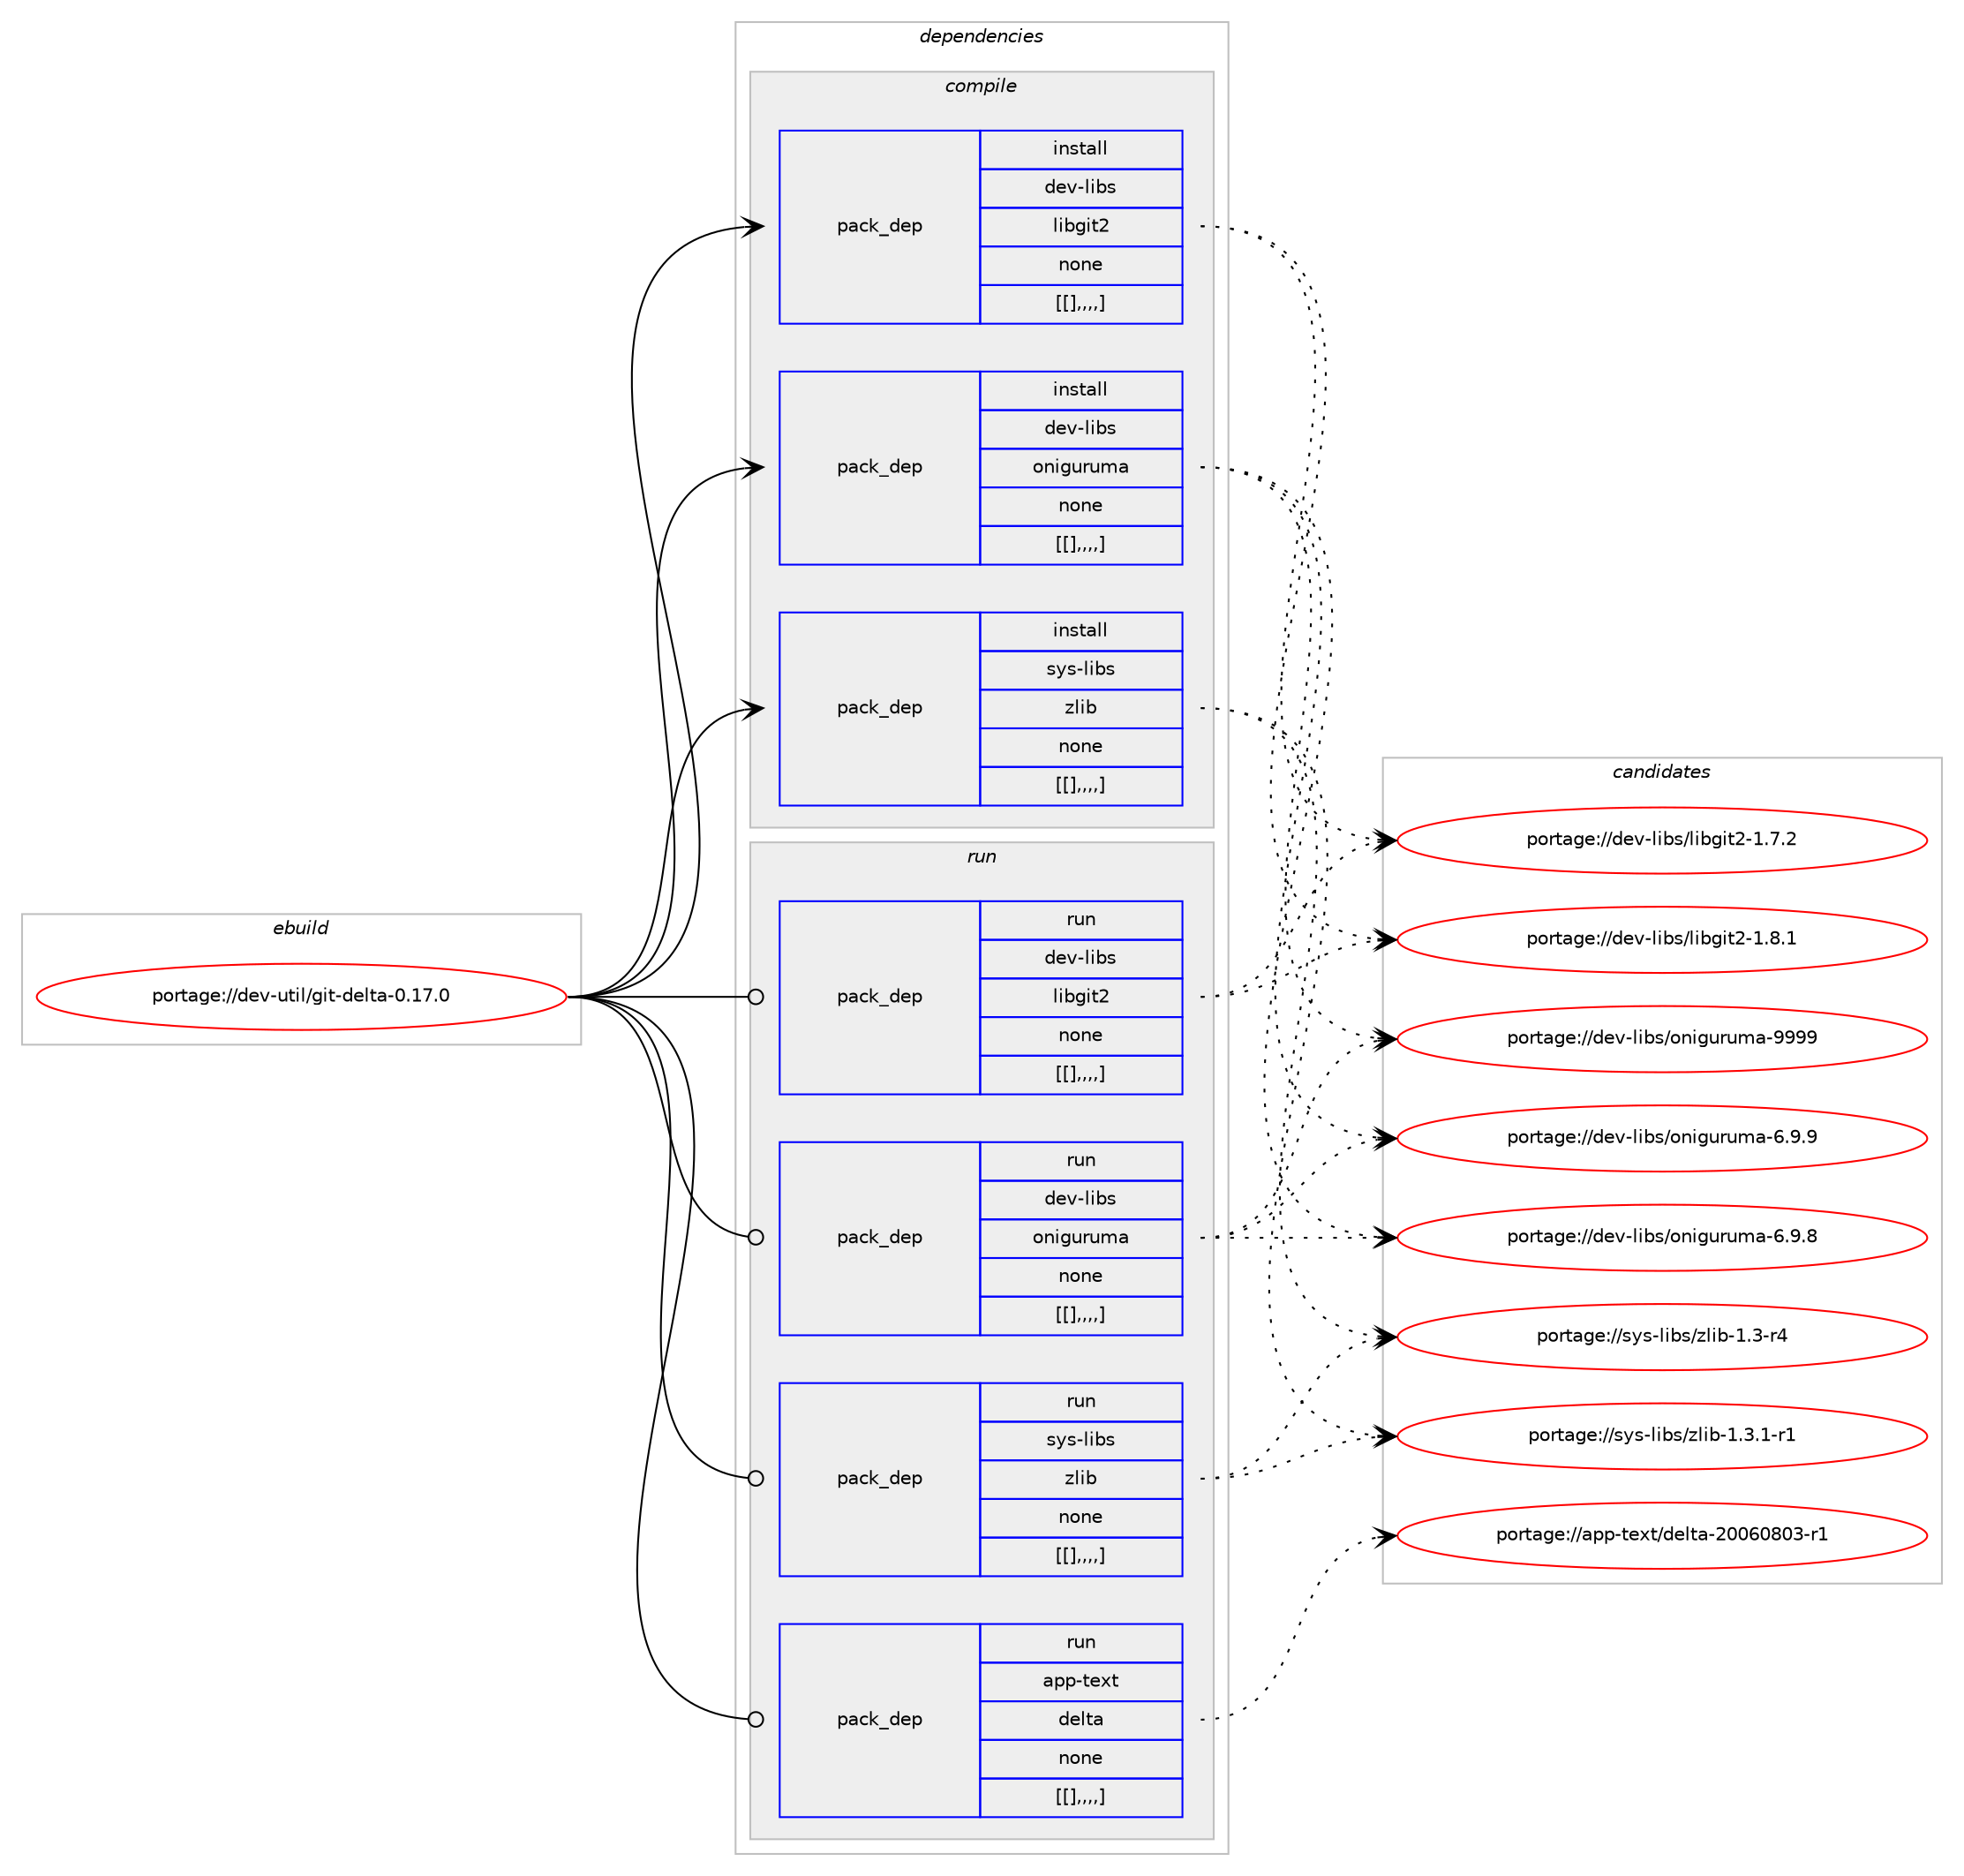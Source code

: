 digraph prolog {

# *************
# Graph options
# *************

newrank=true;
concentrate=true;
compound=true;
graph [rankdir=LR,fontname=Helvetica,fontsize=10,ranksep=1.5];#, ranksep=2.5, nodesep=0.2];
edge  [arrowhead=vee];
node  [fontname=Helvetica,fontsize=10];

# **********
# The ebuild
# **********

subgraph cluster_leftcol {
color=gray;
label=<<i>ebuild</i>>;
id [label="portage://dev-util/git-delta-0.17.0", color=red, width=4, href="../dev-util/git-delta-0.17.0.svg"];
}

# ****************
# The dependencies
# ****************

subgraph cluster_midcol {
color=gray;
label=<<i>dependencies</i>>;
subgraph cluster_compile {
fillcolor="#eeeeee";
style=filled;
label=<<i>compile</i>>;
subgraph pack154699 {
dependency218412 [label=<<TABLE BORDER="0" CELLBORDER="1" CELLSPACING="0" CELLPADDING="4" WIDTH="220"><TR><TD ROWSPAN="6" CELLPADDING="30">pack_dep</TD></TR><TR><TD WIDTH="110">install</TD></TR><TR><TD>dev-libs</TD></TR><TR><TD>libgit2</TD></TR><TR><TD>none</TD></TR><TR><TD>[[],,,,]</TD></TR></TABLE>>, shape=none, color=blue];
}
id:e -> dependency218412:w [weight=20,style="solid",arrowhead="vee"];
subgraph pack154700 {
dependency218413 [label=<<TABLE BORDER="0" CELLBORDER="1" CELLSPACING="0" CELLPADDING="4" WIDTH="220"><TR><TD ROWSPAN="6" CELLPADDING="30">pack_dep</TD></TR><TR><TD WIDTH="110">install</TD></TR><TR><TD>dev-libs</TD></TR><TR><TD>oniguruma</TD></TR><TR><TD>none</TD></TR><TR><TD>[[],,,,]</TD></TR></TABLE>>, shape=none, color=blue];
}
id:e -> dependency218413:w [weight=20,style="solid",arrowhead="vee"];
subgraph pack154701 {
dependency218414 [label=<<TABLE BORDER="0" CELLBORDER="1" CELLSPACING="0" CELLPADDING="4" WIDTH="220"><TR><TD ROWSPAN="6" CELLPADDING="30">pack_dep</TD></TR><TR><TD WIDTH="110">install</TD></TR><TR><TD>sys-libs</TD></TR><TR><TD>zlib</TD></TR><TR><TD>none</TD></TR><TR><TD>[[],,,,]</TD></TR></TABLE>>, shape=none, color=blue];
}
id:e -> dependency218414:w [weight=20,style="solid",arrowhead="vee"];
}
subgraph cluster_compileandrun {
fillcolor="#eeeeee";
style=filled;
label=<<i>compile and run</i>>;
}
subgraph cluster_run {
fillcolor="#eeeeee";
style=filled;
label=<<i>run</i>>;
subgraph pack154702 {
dependency218415 [label=<<TABLE BORDER="0" CELLBORDER="1" CELLSPACING="0" CELLPADDING="4" WIDTH="220"><TR><TD ROWSPAN="6" CELLPADDING="30">pack_dep</TD></TR><TR><TD WIDTH="110">run</TD></TR><TR><TD>dev-libs</TD></TR><TR><TD>libgit2</TD></TR><TR><TD>none</TD></TR><TR><TD>[[],,,,]</TD></TR></TABLE>>, shape=none, color=blue];
}
id:e -> dependency218415:w [weight=20,style="solid",arrowhead="odot"];
subgraph pack154703 {
dependency218416 [label=<<TABLE BORDER="0" CELLBORDER="1" CELLSPACING="0" CELLPADDING="4" WIDTH="220"><TR><TD ROWSPAN="6" CELLPADDING="30">pack_dep</TD></TR><TR><TD WIDTH="110">run</TD></TR><TR><TD>dev-libs</TD></TR><TR><TD>oniguruma</TD></TR><TR><TD>none</TD></TR><TR><TD>[[],,,,]</TD></TR></TABLE>>, shape=none, color=blue];
}
id:e -> dependency218416:w [weight=20,style="solid",arrowhead="odot"];
subgraph pack154704 {
dependency218417 [label=<<TABLE BORDER="0" CELLBORDER="1" CELLSPACING="0" CELLPADDING="4" WIDTH="220"><TR><TD ROWSPAN="6" CELLPADDING="30">pack_dep</TD></TR><TR><TD WIDTH="110">run</TD></TR><TR><TD>sys-libs</TD></TR><TR><TD>zlib</TD></TR><TR><TD>none</TD></TR><TR><TD>[[],,,,]</TD></TR></TABLE>>, shape=none, color=blue];
}
id:e -> dependency218417:w [weight=20,style="solid",arrowhead="odot"];
subgraph pack154705 {
dependency218418 [label=<<TABLE BORDER="0" CELLBORDER="1" CELLSPACING="0" CELLPADDING="4" WIDTH="220"><TR><TD ROWSPAN="6" CELLPADDING="30">pack_dep</TD></TR><TR><TD WIDTH="110">run</TD></TR><TR><TD>app-text</TD></TR><TR><TD>delta</TD></TR><TR><TD>none</TD></TR><TR><TD>[[],,,,]</TD></TR></TABLE>>, shape=none, color=blue];
}
id:e -> dependency218418:w [weight=20,style="solid",arrowhead="odot"];
}
}

# **************
# The candidates
# **************

subgraph cluster_choices {
rank=same;
color=gray;
label=<<i>candidates</i>>;

subgraph choice154699 {
color=black;
nodesep=1;
choice1001011184510810598115471081059810310511650454946564649 [label="portage://dev-libs/libgit2-1.8.1", color=red, width=4,href="../dev-libs/libgit2-1.8.1.svg"];
choice1001011184510810598115471081059810310511650454946554650 [label="portage://dev-libs/libgit2-1.7.2", color=red, width=4,href="../dev-libs/libgit2-1.7.2.svg"];
dependency218412:e -> choice1001011184510810598115471081059810310511650454946564649:w [style=dotted,weight="100"];
dependency218412:e -> choice1001011184510810598115471081059810310511650454946554650:w [style=dotted,weight="100"];
}
subgraph choice154700 {
color=black;
nodesep=1;
choice100101118451081059811547111110105103117114117109974557575757 [label="portage://dev-libs/oniguruma-9999", color=red, width=4,href="../dev-libs/oniguruma-9999.svg"];
choice10010111845108105981154711111010510311711411710997455446574657 [label="portage://dev-libs/oniguruma-6.9.9", color=red, width=4,href="../dev-libs/oniguruma-6.9.9.svg"];
choice10010111845108105981154711111010510311711411710997455446574656 [label="portage://dev-libs/oniguruma-6.9.8", color=red, width=4,href="../dev-libs/oniguruma-6.9.8.svg"];
dependency218413:e -> choice100101118451081059811547111110105103117114117109974557575757:w [style=dotted,weight="100"];
dependency218413:e -> choice10010111845108105981154711111010510311711411710997455446574657:w [style=dotted,weight="100"];
dependency218413:e -> choice10010111845108105981154711111010510311711411710997455446574656:w [style=dotted,weight="100"];
}
subgraph choice154701 {
color=black;
nodesep=1;
choice115121115451081059811547122108105984549465146494511449 [label="portage://sys-libs/zlib-1.3.1-r1", color=red, width=4,href="../sys-libs/zlib-1.3.1-r1.svg"];
choice11512111545108105981154712210810598454946514511452 [label="portage://sys-libs/zlib-1.3-r4", color=red, width=4,href="../sys-libs/zlib-1.3-r4.svg"];
dependency218414:e -> choice115121115451081059811547122108105984549465146494511449:w [style=dotted,weight="100"];
dependency218414:e -> choice11512111545108105981154712210810598454946514511452:w [style=dotted,weight="100"];
}
subgraph choice154702 {
color=black;
nodesep=1;
choice1001011184510810598115471081059810310511650454946564649 [label="portage://dev-libs/libgit2-1.8.1", color=red, width=4,href="../dev-libs/libgit2-1.8.1.svg"];
choice1001011184510810598115471081059810310511650454946554650 [label="portage://dev-libs/libgit2-1.7.2", color=red, width=4,href="../dev-libs/libgit2-1.7.2.svg"];
dependency218415:e -> choice1001011184510810598115471081059810310511650454946564649:w [style=dotted,weight="100"];
dependency218415:e -> choice1001011184510810598115471081059810310511650454946554650:w [style=dotted,weight="100"];
}
subgraph choice154703 {
color=black;
nodesep=1;
choice100101118451081059811547111110105103117114117109974557575757 [label="portage://dev-libs/oniguruma-9999", color=red, width=4,href="../dev-libs/oniguruma-9999.svg"];
choice10010111845108105981154711111010510311711411710997455446574657 [label="portage://dev-libs/oniguruma-6.9.9", color=red, width=4,href="../dev-libs/oniguruma-6.9.9.svg"];
choice10010111845108105981154711111010510311711411710997455446574656 [label="portage://dev-libs/oniguruma-6.9.8", color=red, width=4,href="../dev-libs/oniguruma-6.9.8.svg"];
dependency218416:e -> choice100101118451081059811547111110105103117114117109974557575757:w [style=dotted,weight="100"];
dependency218416:e -> choice10010111845108105981154711111010510311711411710997455446574657:w [style=dotted,weight="100"];
dependency218416:e -> choice10010111845108105981154711111010510311711411710997455446574656:w [style=dotted,weight="100"];
}
subgraph choice154704 {
color=black;
nodesep=1;
choice115121115451081059811547122108105984549465146494511449 [label="portage://sys-libs/zlib-1.3.1-r1", color=red, width=4,href="../sys-libs/zlib-1.3.1-r1.svg"];
choice11512111545108105981154712210810598454946514511452 [label="portage://sys-libs/zlib-1.3-r4", color=red, width=4,href="../sys-libs/zlib-1.3-r4.svg"];
dependency218417:e -> choice115121115451081059811547122108105984549465146494511449:w [style=dotted,weight="100"];
dependency218417:e -> choice11512111545108105981154712210810598454946514511452:w [style=dotted,weight="100"];
}
subgraph choice154705 {
color=black;
nodesep=1;
choice971121124511610112011647100101108116974550484854485648514511449 [label="portage://app-text/delta-20060803-r1", color=red, width=4,href="../app-text/delta-20060803-r1.svg"];
dependency218418:e -> choice971121124511610112011647100101108116974550484854485648514511449:w [style=dotted,weight="100"];
}
}

}
